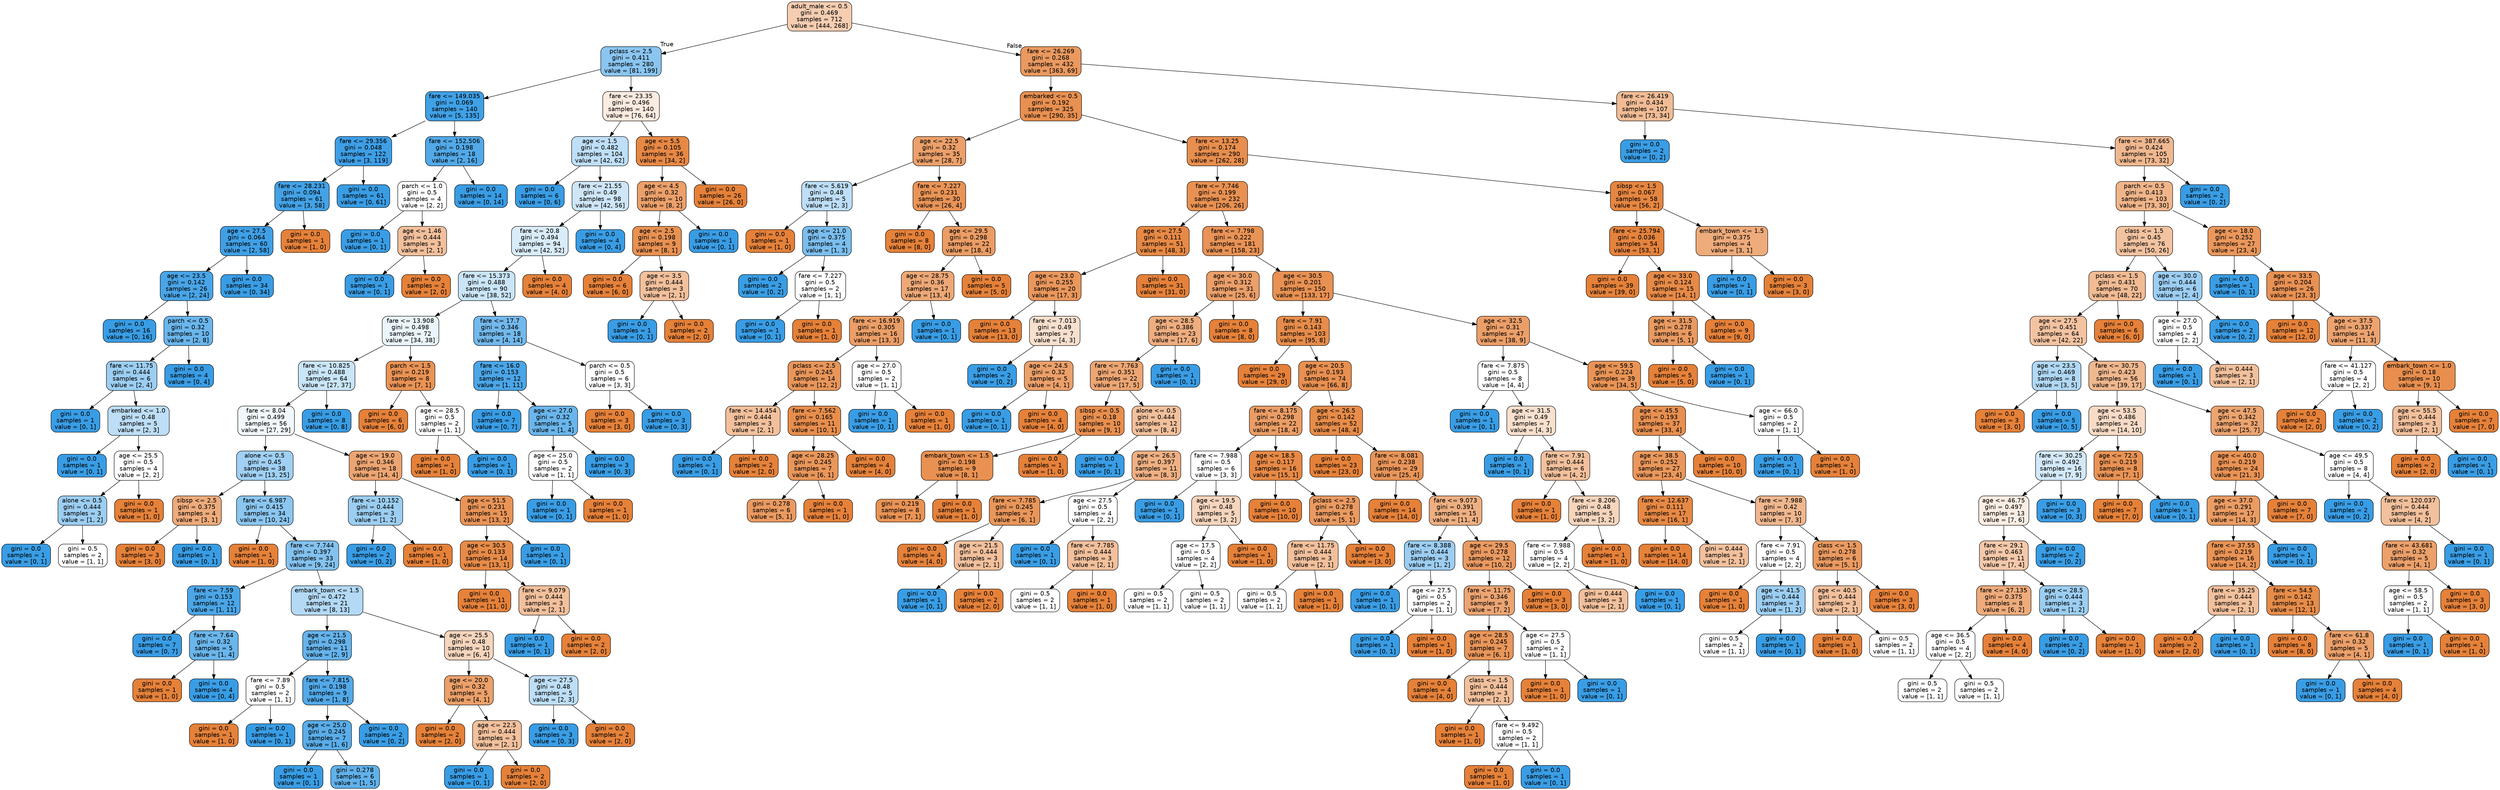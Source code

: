digraph Tree {
node [shape=box, style="filled, rounded", color="black", fontname="helvetica"] ;
edge [fontname="helvetica"] ;
0 [label="adult_male <= 0.5\ngini = 0.469\nsamples = 712\nvalue = [444, 268]", fillcolor="#f5cdb1"] ;
1 [label="pclass <= 2.5\ngini = 0.411\nsamples = 280\nvalue = [81, 199]", fillcolor="#8ac5f0"] ;
0 -> 1 [labeldistance=2.5, labelangle=45, headlabel="True"] ;
2 [label="fare <= 149.035\ngini = 0.069\nsamples = 140\nvalue = [5, 135]", fillcolor="#40a1e6"] ;
1 -> 2 ;
3 [label="fare <= 29.356\ngini = 0.048\nsamples = 122\nvalue = [3, 119]", fillcolor="#3e9fe6"] ;
2 -> 3 ;
4 [label="fare <= 28.231\ngini = 0.094\nsamples = 61\nvalue = [3, 58]", fillcolor="#43a2e6"] ;
3 -> 4 ;
5 [label="age <= 27.5\ngini = 0.064\nsamples = 60\nvalue = [2, 58]", fillcolor="#40a0e6"] ;
4 -> 5 ;
6 [label="age <= 23.5\ngini = 0.142\nsamples = 26\nvalue = [2, 24]", fillcolor="#49a5e7"] ;
5 -> 6 ;
7 [label="gini = 0.0\nsamples = 16\nvalue = [0, 16]", fillcolor="#399de5"] ;
6 -> 7 ;
8 [label="parch <= 0.5\ngini = 0.32\nsamples = 10\nvalue = [2, 8]", fillcolor="#6ab6ec"] ;
6 -> 8 ;
9 [label="fare <= 11.75\ngini = 0.444\nsamples = 6\nvalue = [2, 4]", fillcolor="#9ccef2"] ;
8 -> 9 ;
10 [label="gini = 0.0\nsamples = 1\nvalue = [0, 1]", fillcolor="#399de5"] ;
9 -> 10 ;
11 [label="embarked <= 1.0\ngini = 0.48\nsamples = 5\nvalue = [2, 3]", fillcolor="#bddef6"] ;
9 -> 11 ;
12 [label="gini = 0.0\nsamples = 1\nvalue = [0, 1]", fillcolor="#399de5"] ;
11 -> 12 ;
13 [label="age <= 25.5\ngini = 0.5\nsamples = 4\nvalue = [2, 2]", fillcolor="#ffffff"] ;
11 -> 13 ;
14 [label="alone <= 0.5\ngini = 0.444\nsamples = 3\nvalue = [1, 2]", fillcolor="#9ccef2"] ;
13 -> 14 ;
15 [label="gini = 0.0\nsamples = 1\nvalue = [0, 1]", fillcolor="#399de5"] ;
14 -> 15 ;
16 [label="gini = 0.5\nsamples = 2\nvalue = [1, 1]", fillcolor="#ffffff"] ;
14 -> 16 ;
17 [label="gini = 0.0\nsamples = 1\nvalue = [1, 0]", fillcolor="#e58139"] ;
13 -> 17 ;
18 [label="gini = 0.0\nsamples = 4\nvalue = [0, 4]", fillcolor="#399de5"] ;
8 -> 18 ;
19 [label="gini = 0.0\nsamples = 34\nvalue = [0, 34]", fillcolor="#399de5"] ;
5 -> 19 ;
20 [label="gini = 0.0\nsamples = 1\nvalue = [1, 0]", fillcolor="#e58139"] ;
4 -> 20 ;
21 [label="gini = 0.0\nsamples = 61\nvalue = [0, 61]", fillcolor="#399de5"] ;
3 -> 21 ;
22 [label="fare <= 152.506\ngini = 0.198\nsamples = 18\nvalue = [2, 16]", fillcolor="#52a9e8"] ;
2 -> 22 ;
23 [label="parch <= 1.0\ngini = 0.5\nsamples = 4\nvalue = [2, 2]", fillcolor="#ffffff"] ;
22 -> 23 ;
24 [label="gini = 0.0\nsamples = 1\nvalue = [0, 1]", fillcolor="#399de5"] ;
23 -> 24 ;
25 [label="age <= 1.46\ngini = 0.444\nsamples = 3\nvalue = [2, 1]", fillcolor="#f2c09c"] ;
23 -> 25 ;
26 [label="gini = 0.0\nsamples = 1\nvalue = [0, 1]", fillcolor="#399de5"] ;
25 -> 26 ;
27 [label="gini = 0.0\nsamples = 2\nvalue = [2, 0]", fillcolor="#e58139"] ;
25 -> 27 ;
28 [label="gini = 0.0\nsamples = 14\nvalue = [0, 14]", fillcolor="#399de5"] ;
22 -> 28 ;
29 [label="fare <= 23.35\ngini = 0.496\nsamples = 140\nvalue = [76, 64]", fillcolor="#fbebe0"] ;
1 -> 29 ;
30 [label="age <= 1.5\ngini = 0.482\nsamples = 104\nvalue = [42, 62]", fillcolor="#bfdff7"] ;
29 -> 30 ;
31 [label="gini = 0.0\nsamples = 6\nvalue = [0, 6]", fillcolor="#399de5"] ;
30 -> 31 ;
32 [label="fare <= 21.55\ngini = 0.49\nsamples = 98\nvalue = [42, 56]", fillcolor="#cee6f8"] ;
30 -> 32 ;
33 [label="fare <= 20.8\ngini = 0.494\nsamples = 94\nvalue = [42, 52]", fillcolor="#d9ecfa"] ;
32 -> 33 ;
34 [label="fare <= 15.373\ngini = 0.488\nsamples = 90\nvalue = [38, 52]", fillcolor="#cae5f8"] ;
33 -> 34 ;
35 [label="fare <= 13.908\ngini = 0.498\nsamples = 72\nvalue = [34, 38]", fillcolor="#eaf5fc"] ;
34 -> 35 ;
36 [label="fare <= 10.825\ngini = 0.488\nsamples = 64\nvalue = [27, 37]", fillcolor="#c9e5f8"] ;
35 -> 36 ;
37 [label="fare <= 8.04\ngini = 0.499\nsamples = 56\nvalue = [27, 29]", fillcolor="#f1f8fd"] ;
36 -> 37 ;
38 [label="alone <= 0.5\ngini = 0.45\nsamples = 38\nvalue = [13, 25]", fillcolor="#a0d0f3"] ;
37 -> 38 ;
39 [label="sibsp <= 2.5\ngini = 0.375\nsamples = 4\nvalue = [3, 1]", fillcolor="#eeab7b"] ;
38 -> 39 ;
40 [label="gini = 0.0\nsamples = 3\nvalue = [3, 0]", fillcolor="#e58139"] ;
39 -> 40 ;
41 [label="gini = 0.0\nsamples = 1\nvalue = [0, 1]", fillcolor="#399de5"] ;
39 -> 41 ;
42 [label="fare <= 6.987\ngini = 0.415\nsamples = 34\nvalue = [10, 24]", fillcolor="#8bc6f0"] ;
38 -> 42 ;
43 [label="gini = 0.0\nsamples = 1\nvalue = [1, 0]", fillcolor="#e58139"] ;
42 -> 43 ;
44 [label="fare <= 7.744\ngini = 0.397\nsamples = 33\nvalue = [9, 24]", fillcolor="#83c2ef"] ;
42 -> 44 ;
45 [label="fare <= 7.59\ngini = 0.153\nsamples = 12\nvalue = [1, 11]", fillcolor="#4ba6e7"] ;
44 -> 45 ;
46 [label="gini = 0.0\nsamples = 7\nvalue = [0, 7]", fillcolor="#399de5"] ;
45 -> 46 ;
47 [label="fare <= 7.64\ngini = 0.32\nsamples = 5\nvalue = [1, 4]", fillcolor="#6ab6ec"] ;
45 -> 47 ;
48 [label="gini = 0.0\nsamples = 1\nvalue = [1, 0]", fillcolor="#e58139"] ;
47 -> 48 ;
49 [label="gini = 0.0\nsamples = 4\nvalue = [0, 4]", fillcolor="#399de5"] ;
47 -> 49 ;
50 [label="embark_town <= 1.5\ngini = 0.472\nsamples = 21\nvalue = [8, 13]", fillcolor="#b3d9f5"] ;
44 -> 50 ;
51 [label="age <= 21.5\ngini = 0.298\nsamples = 11\nvalue = [2, 9]", fillcolor="#65b3eb"] ;
50 -> 51 ;
52 [label="fare <= 7.89\ngini = 0.5\nsamples = 2\nvalue = [1, 1]", fillcolor="#ffffff"] ;
51 -> 52 ;
53 [label="gini = 0.0\nsamples = 1\nvalue = [1, 0]", fillcolor="#e58139"] ;
52 -> 53 ;
54 [label="gini = 0.0\nsamples = 1\nvalue = [0, 1]", fillcolor="#399de5"] ;
52 -> 54 ;
55 [label="fare <= 7.815\ngini = 0.198\nsamples = 9\nvalue = [1, 8]", fillcolor="#52a9e8"] ;
51 -> 55 ;
56 [label="age <= 25.0\ngini = 0.245\nsamples = 7\nvalue = [1, 6]", fillcolor="#5aade9"] ;
55 -> 56 ;
57 [label="gini = 0.0\nsamples = 1\nvalue = [0, 1]", fillcolor="#399de5"] ;
56 -> 57 ;
58 [label="gini = 0.278\nsamples = 6\nvalue = [1, 5]", fillcolor="#61b1ea"] ;
56 -> 58 ;
59 [label="gini = 0.0\nsamples = 2\nvalue = [0, 2]", fillcolor="#399de5"] ;
55 -> 59 ;
60 [label="age <= 25.5\ngini = 0.48\nsamples = 10\nvalue = [6, 4]", fillcolor="#f6d5bd"] ;
50 -> 60 ;
61 [label="age <= 20.0\ngini = 0.32\nsamples = 5\nvalue = [4, 1]", fillcolor="#eca06a"] ;
60 -> 61 ;
62 [label="gini = 0.0\nsamples = 2\nvalue = [2, 0]", fillcolor="#e58139"] ;
61 -> 62 ;
63 [label="age <= 22.5\ngini = 0.444\nsamples = 3\nvalue = [2, 1]", fillcolor="#f2c09c"] ;
61 -> 63 ;
64 [label="gini = 0.0\nsamples = 1\nvalue = [0, 1]", fillcolor="#399de5"] ;
63 -> 64 ;
65 [label="gini = 0.0\nsamples = 2\nvalue = [2, 0]", fillcolor="#e58139"] ;
63 -> 65 ;
66 [label="age <= 27.5\ngini = 0.48\nsamples = 5\nvalue = [2, 3]", fillcolor="#bddef6"] ;
60 -> 66 ;
67 [label="gini = 0.0\nsamples = 3\nvalue = [0, 3]", fillcolor="#399de5"] ;
66 -> 67 ;
68 [label="gini = 0.0\nsamples = 2\nvalue = [2, 0]", fillcolor="#e58139"] ;
66 -> 68 ;
69 [label="age <= 19.0\ngini = 0.346\nsamples = 18\nvalue = [14, 4]", fillcolor="#eca572"] ;
37 -> 69 ;
70 [label="fare <= 10.152\ngini = 0.444\nsamples = 3\nvalue = [1, 2]", fillcolor="#9ccef2"] ;
69 -> 70 ;
71 [label="gini = 0.0\nsamples = 2\nvalue = [0, 2]", fillcolor="#399de5"] ;
70 -> 71 ;
72 [label="gini = 0.0\nsamples = 1\nvalue = [1, 0]", fillcolor="#e58139"] ;
70 -> 72 ;
73 [label="age <= 51.5\ngini = 0.231\nsamples = 15\nvalue = [13, 2]", fillcolor="#e99457"] ;
69 -> 73 ;
74 [label="age <= 30.5\ngini = 0.133\nsamples = 14\nvalue = [13, 1]", fillcolor="#e78b48"] ;
73 -> 74 ;
75 [label="gini = 0.0\nsamples = 11\nvalue = [11, 0]", fillcolor="#e58139"] ;
74 -> 75 ;
76 [label="fare <= 9.079\ngini = 0.444\nsamples = 3\nvalue = [2, 1]", fillcolor="#f2c09c"] ;
74 -> 76 ;
77 [label="gini = 0.0\nsamples = 1\nvalue = [0, 1]", fillcolor="#399de5"] ;
76 -> 77 ;
78 [label="gini = 0.0\nsamples = 2\nvalue = [2, 0]", fillcolor="#e58139"] ;
76 -> 78 ;
79 [label="gini = 0.0\nsamples = 1\nvalue = [0, 1]", fillcolor="#399de5"] ;
73 -> 79 ;
80 [label="gini = 0.0\nsamples = 8\nvalue = [0, 8]", fillcolor="#399de5"] ;
36 -> 80 ;
81 [label="parch <= 1.5\ngini = 0.219\nsamples = 8\nvalue = [7, 1]", fillcolor="#e99355"] ;
35 -> 81 ;
82 [label="gini = 0.0\nsamples = 6\nvalue = [6, 0]", fillcolor="#e58139"] ;
81 -> 82 ;
83 [label="age <= 28.5\ngini = 0.5\nsamples = 2\nvalue = [1, 1]", fillcolor="#ffffff"] ;
81 -> 83 ;
84 [label="gini = 0.0\nsamples = 1\nvalue = [1, 0]", fillcolor="#e58139"] ;
83 -> 84 ;
85 [label="gini = 0.0\nsamples = 1\nvalue = [0, 1]", fillcolor="#399de5"] ;
83 -> 85 ;
86 [label="fare <= 17.7\ngini = 0.346\nsamples = 18\nvalue = [4, 14]", fillcolor="#72b9ec"] ;
34 -> 86 ;
87 [label="fare <= 16.0\ngini = 0.153\nsamples = 12\nvalue = [1, 11]", fillcolor="#4ba6e7"] ;
86 -> 87 ;
88 [label="gini = 0.0\nsamples = 7\nvalue = [0, 7]", fillcolor="#399de5"] ;
87 -> 88 ;
89 [label="age <= 27.0\ngini = 0.32\nsamples = 5\nvalue = [1, 4]", fillcolor="#6ab6ec"] ;
87 -> 89 ;
90 [label="age <= 25.0\ngini = 0.5\nsamples = 2\nvalue = [1, 1]", fillcolor="#ffffff"] ;
89 -> 90 ;
91 [label="gini = 0.0\nsamples = 1\nvalue = [0, 1]", fillcolor="#399de5"] ;
90 -> 91 ;
92 [label="gini = 0.0\nsamples = 1\nvalue = [1, 0]", fillcolor="#e58139"] ;
90 -> 92 ;
93 [label="gini = 0.0\nsamples = 3\nvalue = [0, 3]", fillcolor="#399de5"] ;
89 -> 93 ;
94 [label="parch <= 0.5\ngini = 0.5\nsamples = 6\nvalue = [3, 3]", fillcolor="#ffffff"] ;
86 -> 94 ;
95 [label="gini = 0.0\nsamples = 3\nvalue = [3, 0]", fillcolor="#e58139"] ;
94 -> 95 ;
96 [label="gini = 0.0\nsamples = 3\nvalue = [0, 3]", fillcolor="#399de5"] ;
94 -> 96 ;
97 [label="gini = 0.0\nsamples = 4\nvalue = [4, 0]", fillcolor="#e58139"] ;
33 -> 97 ;
98 [label="gini = 0.0\nsamples = 4\nvalue = [0, 4]", fillcolor="#399de5"] ;
32 -> 98 ;
99 [label="age <= 5.5\ngini = 0.105\nsamples = 36\nvalue = [34, 2]", fillcolor="#e78845"] ;
29 -> 99 ;
100 [label="age <= 4.5\ngini = 0.32\nsamples = 10\nvalue = [8, 2]", fillcolor="#eca06a"] ;
99 -> 100 ;
101 [label="age <= 2.5\ngini = 0.198\nsamples = 9\nvalue = [8, 1]", fillcolor="#e89152"] ;
100 -> 101 ;
102 [label="gini = 0.0\nsamples = 6\nvalue = [6, 0]", fillcolor="#e58139"] ;
101 -> 102 ;
103 [label="age <= 3.5\ngini = 0.444\nsamples = 3\nvalue = [2, 1]", fillcolor="#f2c09c"] ;
101 -> 103 ;
104 [label="gini = 0.0\nsamples = 1\nvalue = [0, 1]", fillcolor="#399de5"] ;
103 -> 104 ;
105 [label="gini = 0.0\nsamples = 2\nvalue = [2, 0]", fillcolor="#e58139"] ;
103 -> 105 ;
106 [label="gini = 0.0\nsamples = 1\nvalue = [0, 1]", fillcolor="#399de5"] ;
100 -> 106 ;
107 [label="gini = 0.0\nsamples = 26\nvalue = [26, 0]", fillcolor="#e58139"] ;
99 -> 107 ;
108 [label="fare <= 26.269\ngini = 0.268\nsamples = 432\nvalue = [363, 69]", fillcolor="#ea995f"] ;
0 -> 108 [labeldistance=2.5, labelangle=-45, headlabel="False"] ;
109 [label="embarked <= 0.5\ngini = 0.192\nsamples = 325\nvalue = [290, 35]", fillcolor="#e89051"] ;
108 -> 109 ;
110 [label="age <= 22.5\ngini = 0.32\nsamples = 35\nvalue = [28, 7]", fillcolor="#eca06a"] ;
109 -> 110 ;
111 [label="fare <= 5.619\ngini = 0.48\nsamples = 5\nvalue = [2, 3]", fillcolor="#bddef6"] ;
110 -> 111 ;
112 [label="gini = 0.0\nsamples = 1\nvalue = [1, 0]", fillcolor="#e58139"] ;
111 -> 112 ;
113 [label="age <= 21.0\ngini = 0.375\nsamples = 4\nvalue = [1, 3]", fillcolor="#7bbeee"] ;
111 -> 113 ;
114 [label="gini = 0.0\nsamples = 2\nvalue = [0, 2]", fillcolor="#399de5"] ;
113 -> 114 ;
115 [label="fare <= 7.227\ngini = 0.5\nsamples = 2\nvalue = [1, 1]", fillcolor="#ffffff"] ;
113 -> 115 ;
116 [label="gini = 0.0\nsamples = 1\nvalue = [0, 1]", fillcolor="#399de5"] ;
115 -> 116 ;
117 [label="gini = 0.0\nsamples = 1\nvalue = [1, 0]", fillcolor="#e58139"] ;
115 -> 117 ;
118 [label="fare <= 7.227\ngini = 0.231\nsamples = 30\nvalue = [26, 4]", fillcolor="#e99457"] ;
110 -> 118 ;
119 [label="gini = 0.0\nsamples = 8\nvalue = [8, 0]", fillcolor="#e58139"] ;
118 -> 119 ;
120 [label="age <= 29.5\ngini = 0.298\nsamples = 22\nvalue = [18, 4]", fillcolor="#eb9d65"] ;
118 -> 120 ;
121 [label="age <= 28.75\ngini = 0.36\nsamples = 17\nvalue = [13, 4]", fillcolor="#eda876"] ;
120 -> 121 ;
122 [label="fare <= 16.919\ngini = 0.305\nsamples = 16\nvalue = [13, 3]", fillcolor="#eb9e67"] ;
121 -> 122 ;
123 [label="pclass <= 2.5\ngini = 0.245\nsamples = 14\nvalue = [12, 2]", fillcolor="#e9965a"] ;
122 -> 123 ;
124 [label="fare <= 14.454\ngini = 0.444\nsamples = 3\nvalue = [2, 1]", fillcolor="#f2c09c"] ;
123 -> 124 ;
125 [label="gini = 0.0\nsamples = 1\nvalue = [0, 1]", fillcolor="#399de5"] ;
124 -> 125 ;
126 [label="gini = 0.0\nsamples = 2\nvalue = [2, 0]", fillcolor="#e58139"] ;
124 -> 126 ;
127 [label="fare <= 7.562\ngini = 0.165\nsamples = 11\nvalue = [10, 1]", fillcolor="#e88e4d"] ;
123 -> 127 ;
128 [label="age <= 28.25\ngini = 0.245\nsamples = 7\nvalue = [6, 1]", fillcolor="#e9965a"] ;
127 -> 128 ;
129 [label="gini = 0.278\nsamples = 6\nvalue = [5, 1]", fillcolor="#ea9a61"] ;
128 -> 129 ;
130 [label="gini = 0.0\nsamples = 1\nvalue = [1, 0]", fillcolor="#e58139"] ;
128 -> 130 ;
131 [label="gini = 0.0\nsamples = 4\nvalue = [4, 0]", fillcolor="#e58139"] ;
127 -> 131 ;
132 [label="age <= 27.0\ngini = 0.5\nsamples = 2\nvalue = [1, 1]", fillcolor="#ffffff"] ;
122 -> 132 ;
133 [label="gini = 0.0\nsamples = 1\nvalue = [0, 1]", fillcolor="#399de5"] ;
132 -> 133 ;
134 [label="gini = 0.0\nsamples = 1\nvalue = [1, 0]", fillcolor="#e58139"] ;
132 -> 134 ;
135 [label="gini = 0.0\nsamples = 1\nvalue = [0, 1]", fillcolor="#399de5"] ;
121 -> 135 ;
136 [label="gini = 0.0\nsamples = 5\nvalue = [5, 0]", fillcolor="#e58139"] ;
120 -> 136 ;
137 [label="fare <= 13.25\ngini = 0.174\nsamples = 290\nvalue = [262, 28]", fillcolor="#e88e4e"] ;
109 -> 137 ;
138 [label="fare <= 7.746\ngini = 0.199\nsamples = 232\nvalue = [206, 26]", fillcolor="#e89152"] ;
137 -> 138 ;
139 [label="age <= 27.5\ngini = 0.111\nsamples = 51\nvalue = [48, 3]", fillcolor="#e78945"] ;
138 -> 139 ;
140 [label="age <= 23.0\ngini = 0.255\nsamples = 20\nvalue = [17, 3]", fillcolor="#ea975c"] ;
139 -> 140 ;
141 [label="gini = 0.0\nsamples = 13\nvalue = [13, 0]", fillcolor="#e58139"] ;
140 -> 141 ;
142 [label="fare <= 7.013\ngini = 0.49\nsamples = 7\nvalue = [4, 3]", fillcolor="#f8e0ce"] ;
140 -> 142 ;
143 [label="gini = 0.0\nsamples = 2\nvalue = [0, 2]", fillcolor="#399de5"] ;
142 -> 143 ;
144 [label="age <= 24.5\ngini = 0.32\nsamples = 5\nvalue = [4, 1]", fillcolor="#eca06a"] ;
142 -> 144 ;
145 [label="gini = 0.0\nsamples = 1\nvalue = [0, 1]", fillcolor="#399de5"] ;
144 -> 145 ;
146 [label="gini = 0.0\nsamples = 4\nvalue = [4, 0]", fillcolor="#e58139"] ;
144 -> 146 ;
147 [label="gini = 0.0\nsamples = 31\nvalue = [31, 0]", fillcolor="#e58139"] ;
139 -> 147 ;
148 [label="fare <= 7.798\ngini = 0.222\nsamples = 181\nvalue = [158, 23]", fillcolor="#e99356"] ;
138 -> 148 ;
149 [label="age <= 30.0\ngini = 0.312\nsamples = 31\nvalue = [25, 6]", fillcolor="#eb9f69"] ;
148 -> 149 ;
150 [label="age <= 28.5\ngini = 0.386\nsamples = 23\nvalue = [17, 6]", fillcolor="#eead7f"] ;
149 -> 150 ;
151 [label="fare <= 7.763\ngini = 0.351\nsamples = 22\nvalue = [17, 5]", fillcolor="#eda673"] ;
150 -> 151 ;
152 [label="sibsp <= 0.5\ngini = 0.18\nsamples = 10\nvalue = [9, 1]", fillcolor="#e88f4f"] ;
151 -> 152 ;
153 [label="embark_town <= 1.5\ngini = 0.198\nsamples = 9\nvalue = [8, 1]", fillcolor="#e89152"] ;
152 -> 153 ;
154 [label="gini = 0.219\nsamples = 8\nvalue = [7, 1]", fillcolor="#e99355"] ;
153 -> 154 ;
155 [label="gini = 0.0\nsamples = 1\nvalue = [1, 0]", fillcolor="#e58139"] ;
153 -> 155 ;
156 [label="gini = 0.0\nsamples = 1\nvalue = [1, 0]", fillcolor="#e58139"] ;
152 -> 156 ;
157 [label="alone <= 0.5\ngini = 0.444\nsamples = 12\nvalue = [8, 4]", fillcolor="#f2c09c"] ;
151 -> 157 ;
158 [label="gini = 0.0\nsamples = 1\nvalue = [0, 1]", fillcolor="#399de5"] ;
157 -> 158 ;
159 [label="age <= 26.5\ngini = 0.397\nsamples = 11\nvalue = [8, 3]", fillcolor="#efb083"] ;
157 -> 159 ;
160 [label="fare <= 7.785\ngini = 0.245\nsamples = 7\nvalue = [6, 1]", fillcolor="#e9965a"] ;
159 -> 160 ;
161 [label="gini = 0.0\nsamples = 4\nvalue = [4, 0]", fillcolor="#e58139"] ;
160 -> 161 ;
162 [label="age <= 21.5\ngini = 0.444\nsamples = 3\nvalue = [2, 1]", fillcolor="#f2c09c"] ;
160 -> 162 ;
163 [label="gini = 0.0\nsamples = 1\nvalue = [0, 1]", fillcolor="#399de5"] ;
162 -> 163 ;
164 [label="gini = 0.0\nsamples = 2\nvalue = [2, 0]", fillcolor="#e58139"] ;
162 -> 164 ;
165 [label="age <= 27.5\ngini = 0.5\nsamples = 4\nvalue = [2, 2]", fillcolor="#ffffff"] ;
159 -> 165 ;
166 [label="gini = 0.0\nsamples = 1\nvalue = [0, 1]", fillcolor="#399de5"] ;
165 -> 166 ;
167 [label="fare <= 7.785\ngini = 0.444\nsamples = 3\nvalue = [2, 1]", fillcolor="#f2c09c"] ;
165 -> 167 ;
168 [label="gini = 0.5\nsamples = 2\nvalue = [1, 1]", fillcolor="#ffffff"] ;
167 -> 168 ;
169 [label="gini = 0.0\nsamples = 1\nvalue = [1, 0]", fillcolor="#e58139"] ;
167 -> 169 ;
170 [label="gini = 0.0\nsamples = 1\nvalue = [0, 1]", fillcolor="#399de5"] ;
150 -> 170 ;
171 [label="gini = 0.0\nsamples = 8\nvalue = [8, 0]", fillcolor="#e58139"] ;
149 -> 171 ;
172 [label="age <= 30.5\ngini = 0.201\nsamples = 150\nvalue = [133, 17]", fillcolor="#e89152"] ;
148 -> 172 ;
173 [label="fare <= 7.91\ngini = 0.143\nsamples = 103\nvalue = [95, 8]", fillcolor="#e78c4a"] ;
172 -> 173 ;
174 [label="gini = 0.0\nsamples = 29\nvalue = [29, 0]", fillcolor="#e58139"] ;
173 -> 174 ;
175 [label="age <= 20.5\ngini = 0.193\nsamples = 74\nvalue = [66, 8]", fillcolor="#e89051"] ;
173 -> 175 ;
176 [label="fare <= 8.175\ngini = 0.298\nsamples = 22\nvalue = [18, 4]", fillcolor="#eb9d65"] ;
175 -> 176 ;
177 [label="fare <= 7.988\ngini = 0.5\nsamples = 6\nvalue = [3, 3]", fillcolor="#ffffff"] ;
176 -> 177 ;
178 [label="gini = 0.0\nsamples = 1\nvalue = [0, 1]", fillcolor="#399de5"] ;
177 -> 178 ;
179 [label="age <= 19.5\ngini = 0.48\nsamples = 5\nvalue = [3, 2]", fillcolor="#f6d5bd"] ;
177 -> 179 ;
180 [label="age <= 17.5\ngini = 0.5\nsamples = 4\nvalue = [2, 2]", fillcolor="#ffffff"] ;
179 -> 180 ;
181 [label="gini = 0.5\nsamples = 2\nvalue = [1, 1]", fillcolor="#ffffff"] ;
180 -> 181 ;
182 [label="gini = 0.5\nsamples = 2\nvalue = [1, 1]", fillcolor="#ffffff"] ;
180 -> 182 ;
183 [label="gini = 0.0\nsamples = 1\nvalue = [1, 0]", fillcolor="#e58139"] ;
179 -> 183 ;
184 [label="age <= 18.5\ngini = 0.117\nsamples = 16\nvalue = [15, 1]", fillcolor="#e78946"] ;
176 -> 184 ;
185 [label="gini = 0.0\nsamples = 10\nvalue = [10, 0]", fillcolor="#e58139"] ;
184 -> 185 ;
186 [label="pclass <= 2.5\ngini = 0.278\nsamples = 6\nvalue = [5, 1]", fillcolor="#ea9a61"] ;
184 -> 186 ;
187 [label="fare <= 11.75\ngini = 0.444\nsamples = 3\nvalue = [2, 1]", fillcolor="#f2c09c"] ;
186 -> 187 ;
188 [label="gini = 0.5\nsamples = 2\nvalue = [1, 1]", fillcolor="#ffffff"] ;
187 -> 188 ;
189 [label="gini = 0.0\nsamples = 1\nvalue = [1, 0]", fillcolor="#e58139"] ;
187 -> 189 ;
190 [label="gini = 0.0\nsamples = 3\nvalue = [3, 0]", fillcolor="#e58139"] ;
186 -> 190 ;
191 [label="age <= 26.5\ngini = 0.142\nsamples = 52\nvalue = [48, 4]", fillcolor="#e78c49"] ;
175 -> 191 ;
192 [label="gini = 0.0\nsamples = 23\nvalue = [23, 0]", fillcolor="#e58139"] ;
191 -> 192 ;
193 [label="fare <= 8.081\ngini = 0.238\nsamples = 29\nvalue = [25, 4]", fillcolor="#e99559"] ;
191 -> 193 ;
194 [label="gini = 0.0\nsamples = 14\nvalue = [14, 0]", fillcolor="#e58139"] ;
193 -> 194 ;
195 [label="fare <= 9.073\ngini = 0.391\nsamples = 15\nvalue = [11, 4]", fillcolor="#eeaf81"] ;
193 -> 195 ;
196 [label="fare <= 8.388\ngini = 0.444\nsamples = 3\nvalue = [1, 2]", fillcolor="#9ccef2"] ;
195 -> 196 ;
197 [label="gini = 0.0\nsamples = 1\nvalue = [0, 1]", fillcolor="#399de5"] ;
196 -> 197 ;
198 [label="age <= 27.5\ngini = 0.5\nsamples = 2\nvalue = [1, 1]", fillcolor="#ffffff"] ;
196 -> 198 ;
199 [label="gini = 0.0\nsamples = 1\nvalue = [0, 1]", fillcolor="#399de5"] ;
198 -> 199 ;
200 [label="gini = 0.0\nsamples = 1\nvalue = [1, 0]", fillcolor="#e58139"] ;
198 -> 200 ;
201 [label="age <= 29.5\ngini = 0.278\nsamples = 12\nvalue = [10, 2]", fillcolor="#ea9a61"] ;
195 -> 201 ;
202 [label="fare <= 11.75\ngini = 0.346\nsamples = 9\nvalue = [7, 2]", fillcolor="#eca572"] ;
201 -> 202 ;
203 [label="age <= 28.5\ngini = 0.245\nsamples = 7\nvalue = [6, 1]", fillcolor="#e9965a"] ;
202 -> 203 ;
204 [label="gini = 0.0\nsamples = 4\nvalue = [4, 0]", fillcolor="#e58139"] ;
203 -> 204 ;
205 [label="class <= 1.5\ngini = 0.444\nsamples = 3\nvalue = [2, 1]", fillcolor="#f2c09c"] ;
203 -> 205 ;
206 [label="gini = 0.0\nsamples = 1\nvalue = [1, 0]", fillcolor="#e58139"] ;
205 -> 206 ;
207 [label="fare <= 9.492\ngini = 0.5\nsamples = 2\nvalue = [1, 1]", fillcolor="#ffffff"] ;
205 -> 207 ;
208 [label="gini = 0.0\nsamples = 1\nvalue = [1, 0]", fillcolor="#e58139"] ;
207 -> 208 ;
209 [label="gini = 0.0\nsamples = 1\nvalue = [0, 1]", fillcolor="#399de5"] ;
207 -> 209 ;
210 [label="age <= 27.5\ngini = 0.5\nsamples = 2\nvalue = [1, 1]", fillcolor="#ffffff"] ;
202 -> 210 ;
211 [label="gini = 0.0\nsamples = 1\nvalue = [1, 0]", fillcolor="#e58139"] ;
210 -> 211 ;
212 [label="gini = 0.0\nsamples = 1\nvalue = [0, 1]", fillcolor="#399de5"] ;
210 -> 212 ;
213 [label="gini = 0.0\nsamples = 3\nvalue = [3, 0]", fillcolor="#e58139"] ;
201 -> 213 ;
214 [label="age <= 32.5\ngini = 0.31\nsamples = 47\nvalue = [38, 9]", fillcolor="#eb9f68"] ;
172 -> 214 ;
215 [label="fare <= 7.875\ngini = 0.5\nsamples = 8\nvalue = [4, 4]", fillcolor="#ffffff"] ;
214 -> 215 ;
216 [label="gini = 0.0\nsamples = 1\nvalue = [0, 1]", fillcolor="#399de5"] ;
215 -> 216 ;
217 [label="age <= 31.5\ngini = 0.49\nsamples = 7\nvalue = [4, 3]", fillcolor="#f8e0ce"] ;
215 -> 217 ;
218 [label="gini = 0.0\nsamples = 1\nvalue = [0, 1]", fillcolor="#399de5"] ;
217 -> 218 ;
219 [label="fare <= 7.91\ngini = 0.444\nsamples = 6\nvalue = [4, 2]", fillcolor="#f2c09c"] ;
217 -> 219 ;
220 [label="gini = 0.0\nsamples = 1\nvalue = [1, 0]", fillcolor="#e58139"] ;
219 -> 220 ;
221 [label="fare <= 8.206\ngini = 0.48\nsamples = 5\nvalue = [3, 2]", fillcolor="#f6d5bd"] ;
219 -> 221 ;
222 [label="fare <= 7.988\ngini = 0.5\nsamples = 4\nvalue = [2, 2]", fillcolor="#ffffff"] ;
221 -> 222 ;
223 [label="gini = 0.444\nsamples = 3\nvalue = [2, 1]", fillcolor="#f2c09c"] ;
222 -> 223 ;
224 [label="gini = 0.0\nsamples = 1\nvalue = [0, 1]", fillcolor="#399de5"] ;
222 -> 224 ;
225 [label="gini = 0.0\nsamples = 1\nvalue = [1, 0]", fillcolor="#e58139"] ;
221 -> 225 ;
226 [label="age <= 59.5\ngini = 0.224\nsamples = 39\nvalue = [34, 5]", fillcolor="#e99456"] ;
214 -> 226 ;
227 [label="age <= 45.5\ngini = 0.193\nsamples = 37\nvalue = [33, 4]", fillcolor="#e89051"] ;
226 -> 227 ;
228 [label="age <= 38.5\ngini = 0.252\nsamples = 27\nvalue = [23, 4]", fillcolor="#ea975b"] ;
227 -> 228 ;
229 [label="fare <= 12.637\ngini = 0.111\nsamples = 17\nvalue = [16, 1]", fillcolor="#e78945"] ;
228 -> 229 ;
230 [label="gini = 0.0\nsamples = 14\nvalue = [14, 0]", fillcolor="#e58139"] ;
229 -> 230 ;
231 [label="gini = 0.444\nsamples = 3\nvalue = [2, 1]", fillcolor="#f2c09c"] ;
229 -> 231 ;
232 [label="fare <= 7.988\ngini = 0.42\nsamples = 10\nvalue = [7, 3]", fillcolor="#f0b78e"] ;
228 -> 232 ;
233 [label="fare <= 7.91\ngini = 0.5\nsamples = 4\nvalue = [2, 2]", fillcolor="#ffffff"] ;
232 -> 233 ;
234 [label="gini = 0.0\nsamples = 1\nvalue = [1, 0]", fillcolor="#e58139"] ;
233 -> 234 ;
235 [label="age <= 41.5\ngini = 0.444\nsamples = 3\nvalue = [1, 2]", fillcolor="#9ccef2"] ;
233 -> 235 ;
236 [label="gini = 0.5\nsamples = 2\nvalue = [1, 1]", fillcolor="#ffffff"] ;
235 -> 236 ;
237 [label="gini = 0.0\nsamples = 1\nvalue = [0, 1]", fillcolor="#399de5"] ;
235 -> 237 ;
238 [label="class <= 1.5\ngini = 0.278\nsamples = 6\nvalue = [5, 1]", fillcolor="#ea9a61"] ;
232 -> 238 ;
239 [label="age <= 40.5\ngini = 0.444\nsamples = 3\nvalue = [2, 1]", fillcolor="#f2c09c"] ;
238 -> 239 ;
240 [label="gini = 0.0\nsamples = 1\nvalue = [1, 0]", fillcolor="#e58139"] ;
239 -> 240 ;
241 [label="gini = 0.5\nsamples = 2\nvalue = [1, 1]", fillcolor="#ffffff"] ;
239 -> 241 ;
242 [label="gini = 0.0\nsamples = 3\nvalue = [3, 0]", fillcolor="#e58139"] ;
238 -> 242 ;
243 [label="gini = 0.0\nsamples = 10\nvalue = [10, 0]", fillcolor="#e58139"] ;
227 -> 243 ;
244 [label="age <= 66.0\ngini = 0.5\nsamples = 2\nvalue = [1, 1]", fillcolor="#ffffff"] ;
226 -> 244 ;
245 [label="gini = 0.0\nsamples = 1\nvalue = [0, 1]", fillcolor="#399de5"] ;
244 -> 245 ;
246 [label="gini = 0.0\nsamples = 1\nvalue = [1, 0]", fillcolor="#e58139"] ;
244 -> 246 ;
247 [label="sibsp <= 1.5\ngini = 0.067\nsamples = 58\nvalue = [56, 2]", fillcolor="#e68640"] ;
137 -> 247 ;
248 [label="fare <= 25.794\ngini = 0.036\nsamples = 54\nvalue = [53, 1]", fillcolor="#e5833d"] ;
247 -> 248 ;
249 [label="gini = 0.0\nsamples = 39\nvalue = [39, 0]", fillcolor="#e58139"] ;
248 -> 249 ;
250 [label="age <= 33.0\ngini = 0.124\nsamples = 15\nvalue = [14, 1]", fillcolor="#e78a47"] ;
248 -> 250 ;
251 [label="age <= 31.5\ngini = 0.278\nsamples = 6\nvalue = [5, 1]", fillcolor="#ea9a61"] ;
250 -> 251 ;
252 [label="gini = 0.0\nsamples = 5\nvalue = [5, 0]", fillcolor="#e58139"] ;
251 -> 252 ;
253 [label="gini = 0.0\nsamples = 1\nvalue = [0, 1]", fillcolor="#399de5"] ;
251 -> 253 ;
254 [label="gini = 0.0\nsamples = 9\nvalue = [9, 0]", fillcolor="#e58139"] ;
250 -> 254 ;
255 [label="embark_town <= 1.5\ngini = 0.375\nsamples = 4\nvalue = [3, 1]", fillcolor="#eeab7b"] ;
247 -> 255 ;
256 [label="gini = 0.0\nsamples = 1\nvalue = [0, 1]", fillcolor="#399de5"] ;
255 -> 256 ;
257 [label="gini = 0.0\nsamples = 3\nvalue = [3, 0]", fillcolor="#e58139"] ;
255 -> 257 ;
258 [label="fare <= 26.419\ngini = 0.434\nsamples = 107\nvalue = [73, 34]", fillcolor="#f1bc95"] ;
108 -> 258 ;
259 [label="gini = 0.0\nsamples = 2\nvalue = [0, 2]", fillcolor="#399de5"] ;
258 -> 259 ;
260 [label="fare <= 387.665\ngini = 0.424\nsamples = 105\nvalue = [73, 32]", fillcolor="#f0b890"] ;
258 -> 260 ;
261 [label="parch <= 0.5\ngini = 0.413\nsamples = 103\nvalue = [73, 30]", fillcolor="#f0b58a"] ;
260 -> 261 ;
262 [label="class <= 1.5\ngini = 0.45\nsamples = 76\nvalue = [50, 26]", fillcolor="#f3c3a0"] ;
261 -> 262 ;
263 [label="pclass <= 1.5\ngini = 0.431\nsamples = 70\nvalue = [48, 22]", fillcolor="#f1bb94"] ;
262 -> 263 ;
264 [label="age <= 27.5\ngini = 0.451\nsamples = 64\nvalue = [42, 22]", fillcolor="#f3c3a1"] ;
263 -> 264 ;
265 [label="age <= 23.5\ngini = 0.469\nsamples = 8\nvalue = [3, 5]", fillcolor="#b0d8f5"] ;
264 -> 265 ;
266 [label="gini = 0.0\nsamples = 3\nvalue = [3, 0]", fillcolor="#e58139"] ;
265 -> 266 ;
267 [label="gini = 0.0\nsamples = 5\nvalue = [0, 5]", fillcolor="#399de5"] ;
265 -> 267 ;
268 [label="fare <= 30.75\ngini = 0.423\nsamples = 56\nvalue = [39, 17]", fillcolor="#f0b88f"] ;
264 -> 268 ;
269 [label="age <= 53.5\ngini = 0.486\nsamples = 24\nvalue = [14, 10]", fillcolor="#f8dbc6"] ;
268 -> 269 ;
270 [label="fare <= 30.25\ngini = 0.492\nsamples = 16\nvalue = [7, 9]", fillcolor="#d3e9f9"] ;
269 -> 270 ;
271 [label="age <= 46.75\ngini = 0.497\nsamples = 13\nvalue = [7, 6]", fillcolor="#fbede3"] ;
270 -> 271 ;
272 [label="fare <= 29.1\ngini = 0.463\nsamples = 11\nvalue = [7, 4]", fillcolor="#f4c9aa"] ;
271 -> 272 ;
273 [label="fare <= 27.135\ngini = 0.375\nsamples = 8\nvalue = [6, 2]", fillcolor="#eeab7b"] ;
272 -> 273 ;
274 [label="age <= 36.5\ngini = 0.5\nsamples = 4\nvalue = [2, 2]", fillcolor="#ffffff"] ;
273 -> 274 ;
275 [label="gini = 0.5\nsamples = 2\nvalue = [1, 1]", fillcolor="#ffffff"] ;
274 -> 275 ;
276 [label="gini = 0.5\nsamples = 2\nvalue = [1, 1]", fillcolor="#ffffff"] ;
274 -> 276 ;
277 [label="gini = 0.0\nsamples = 4\nvalue = [4, 0]", fillcolor="#e58139"] ;
273 -> 277 ;
278 [label="age <= 28.5\ngini = 0.444\nsamples = 3\nvalue = [1, 2]", fillcolor="#9ccef2"] ;
272 -> 278 ;
279 [label="gini = 0.0\nsamples = 2\nvalue = [0, 2]", fillcolor="#399de5"] ;
278 -> 279 ;
280 [label="gini = 0.0\nsamples = 1\nvalue = [1, 0]", fillcolor="#e58139"] ;
278 -> 280 ;
281 [label="gini = 0.0\nsamples = 2\nvalue = [0, 2]", fillcolor="#399de5"] ;
271 -> 281 ;
282 [label="gini = 0.0\nsamples = 3\nvalue = [0, 3]", fillcolor="#399de5"] ;
270 -> 282 ;
283 [label="age <= 72.5\ngini = 0.219\nsamples = 8\nvalue = [7, 1]", fillcolor="#e99355"] ;
269 -> 283 ;
284 [label="gini = 0.0\nsamples = 7\nvalue = [7, 0]", fillcolor="#e58139"] ;
283 -> 284 ;
285 [label="gini = 0.0\nsamples = 1\nvalue = [0, 1]", fillcolor="#399de5"] ;
283 -> 285 ;
286 [label="age <= 47.5\ngini = 0.342\nsamples = 32\nvalue = [25, 7]", fillcolor="#eca470"] ;
268 -> 286 ;
287 [label="age <= 40.0\ngini = 0.219\nsamples = 24\nvalue = [21, 3]", fillcolor="#e99355"] ;
286 -> 287 ;
288 [label="age <= 37.0\ngini = 0.291\nsamples = 17\nvalue = [14, 3]", fillcolor="#eb9c63"] ;
287 -> 288 ;
289 [label="fare <= 37.55\ngini = 0.219\nsamples = 16\nvalue = [14, 2]", fillcolor="#e99355"] ;
288 -> 289 ;
290 [label="fare <= 35.25\ngini = 0.444\nsamples = 3\nvalue = [2, 1]", fillcolor="#f2c09c"] ;
289 -> 290 ;
291 [label="gini = 0.0\nsamples = 2\nvalue = [2, 0]", fillcolor="#e58139"] ;
290 -> 291 ;
292 [label="gini = 0.0\nsamples = 1\nvalue = [0, 1]", fillcolor="#399de5"] ;
290 -> 292 ;
293 [label="fare <= 54.5\ngini = 0.142\nsamples = 13\nvalue = [12, 1]", fillcolor="#e78c49"] ;
289 -> 293 ;
294 [label="gini = 0.0\nsamples = 8\nvalue = [8, 0]", fillcolor="#e58139"] ;
293 -> 294 ;
295 [label="fare <= 61.8\ngini = 0.32\nsamples = 5\nvalue = [4, 1]", fillcolor="#eca06a"] ;
293 -> 295 ;
296 [label="gini = 0.0\nsamples = 1\nvalue = [0, 1]", fillcolor="#399de5"] ;
295 -> 296 ;
297 [label="gini = 0.0\nsamples = 4\nvalue = [4, 0]", fillcolor="#e58139"] ;
295 -> 297 ;
298 [label="gini = 0.0\nsamples = 1\nvalue = [0, 1]", fillcolor="#399de5"] ;
288 -> 298 ;
299 [label="gini = 0.0\nsamples = 7\nvalue = [7, 0]", fillcolor="#e58139"] ;
287 -> 299 ;
300 [label="age <= 49.5\ngini = 0.5\nsamples = 8\nvalue = [4, 4]", fillcolor="#ffffff"] ;
286 -> 300 ;
301 [label="gini = 0.0\nsamples = 2\nvalue = [0, 2]", fillcolor="#399de5"] ;
300 -> 301 ;
302 [label="fare <= 120.037\ngini = 0.444\nsamples = 6\nvalue = [4, 2]", fillcolor="#f2c09c"] ;
300 -> 302 ;
303 [label="fare <= 43.681\ngini = 0.32\nsamples = 5\nvalue = [4, 1]", fillcolor="#eca06a"] ;
302 -> 303 ;
304 [label="age <= 58.5\ngini = 0.5\nsamples = 2\nvalue = [1, 1]", fillcolor="#ffffff"] ;
303 -> 304 ;
305 [label="gini = 0.0\nsamples = 1\nvalue = [0, 1]", fillcolor="#399de5"] ;
304 -> 305 ;
306 [label="gini = 0.0\nsamples = 1\nvalue = [1, 0]", fillcolor="#e58139"] ;
304 -> 306 ;
307 [label="gini = 0.0\nsamples = 3\nvalue = [3, 0]", fillcolor="#e58139"] ;
303 -> 307 ;
308 [label="gini = 0.0\nsamples = 1\nvalue = [0, 1]", fillcolor="#399de5"] ;
302 -> 308 ;
309 [label="gini = 0.0\nsamples = 6\nvalue = [6, 0]", fillcolor="#e58139"] ;
263 -> 309 ;
310 [label="age <= 30.0\ngini = 0.444\nsamples = 6\nvalue = [2, 4]", fillcolor="#9ccef2"] ;
262 -> 310 ;
311 [label="age <= 27.0\ngini = 0.5\nsamples = 4\nvalue = [2, 2]", fillcolor="#ffffff"] ;
310 -> 311 ;
312 [label="gini = 0.0\nsamples = 1\nvalue = [0, 1]", fillcolor="#399de5"] ;
311 -> 312 ;
313 [label="gini = 0.444\nsamples = 3\nvalue = [2, 1]", fillcolor="#f2c09c"] ;
311 -> 313 ;
314 [label="gini = 0.0\nsamples = 2\nvalue = [0, 2]", fillcolor="#399de5"] ;
310 -> 314 ;
315 [label="age <= 18.0\ngini = 0.252\nsamples = 27\nvalue = [23, 4]", fillcolor="#ea975b"] ;
261 -> 315 ;
316 [label="gini = 0.0\nsamples = 1\nvalue = [0, 1]", fillcolor="#399de5"] ;
315 -> 316 ;
317 [label="age <= 33.5\ngini = 0.204\nsamples = 26\nvalue = [23, 3]", fillcolor="#e89153"] ;
315 -> 317 ;
318 [label="gini = 0.0\nsamples = 12\nvalue = [12, 0]", fillcolor="#e58139"] ;
317 -> 318 ;
319 [label="age <= 37.5\ngini = 0.337\nsamples = 14\nvalue = [11, 3]", fillcolor="#eca36f"] ;
317 -> 319 ;
320 [label="fare <= 41.127\ngini = 0.5\nsamples = 4\nvalue = [2, 2]", fillcolor="#ffffff"] ;
319 -> 320 ;
321 [label="gini = 0.0\nsamples = 2\nvalue = [2, 0]", fillcolor="#e58139"] ;
320 -> 321 ;
322 [label="gini = 0.0\nsamples = 2\nvalue = [0, 2]", fillcolor="#399de5"] ;
320 -> 322 ;
323 [label="embark_town <= 1.0\ngini = 0.18\nsamples = 10\nvalue = [9, 1]", fillcolor="#e88f4f"] ;
319 -> 323 ;
324 [label="age <= 55.5\ngini = 0.444\nsamples = 3\nvalue = [2, 1]", fillcolor="#f2c09c"] ;
323 -> 324 ;
325 [label="gini = 0.0\nsamples = 2\nvalue = [2, 0]", fillcolor="#e58139"] ;
324 -> 325 ;
326 [label="gini = 0.0\nsamples = 1\nvalue = [0, 1]", fillcolor="#399de5"] ;
324 -> 326 ;
327 [label="gini = 0.0\nsamples = 7\nvalue = [7, 0]", fillcolor="#e58139"] ;
323 -> 327 ;
328 [label="gini = 0.0\nsamples = 2\nvalue = [0, 2]", fillcolor="#399de5"] ;
260 -> 328 ;
}